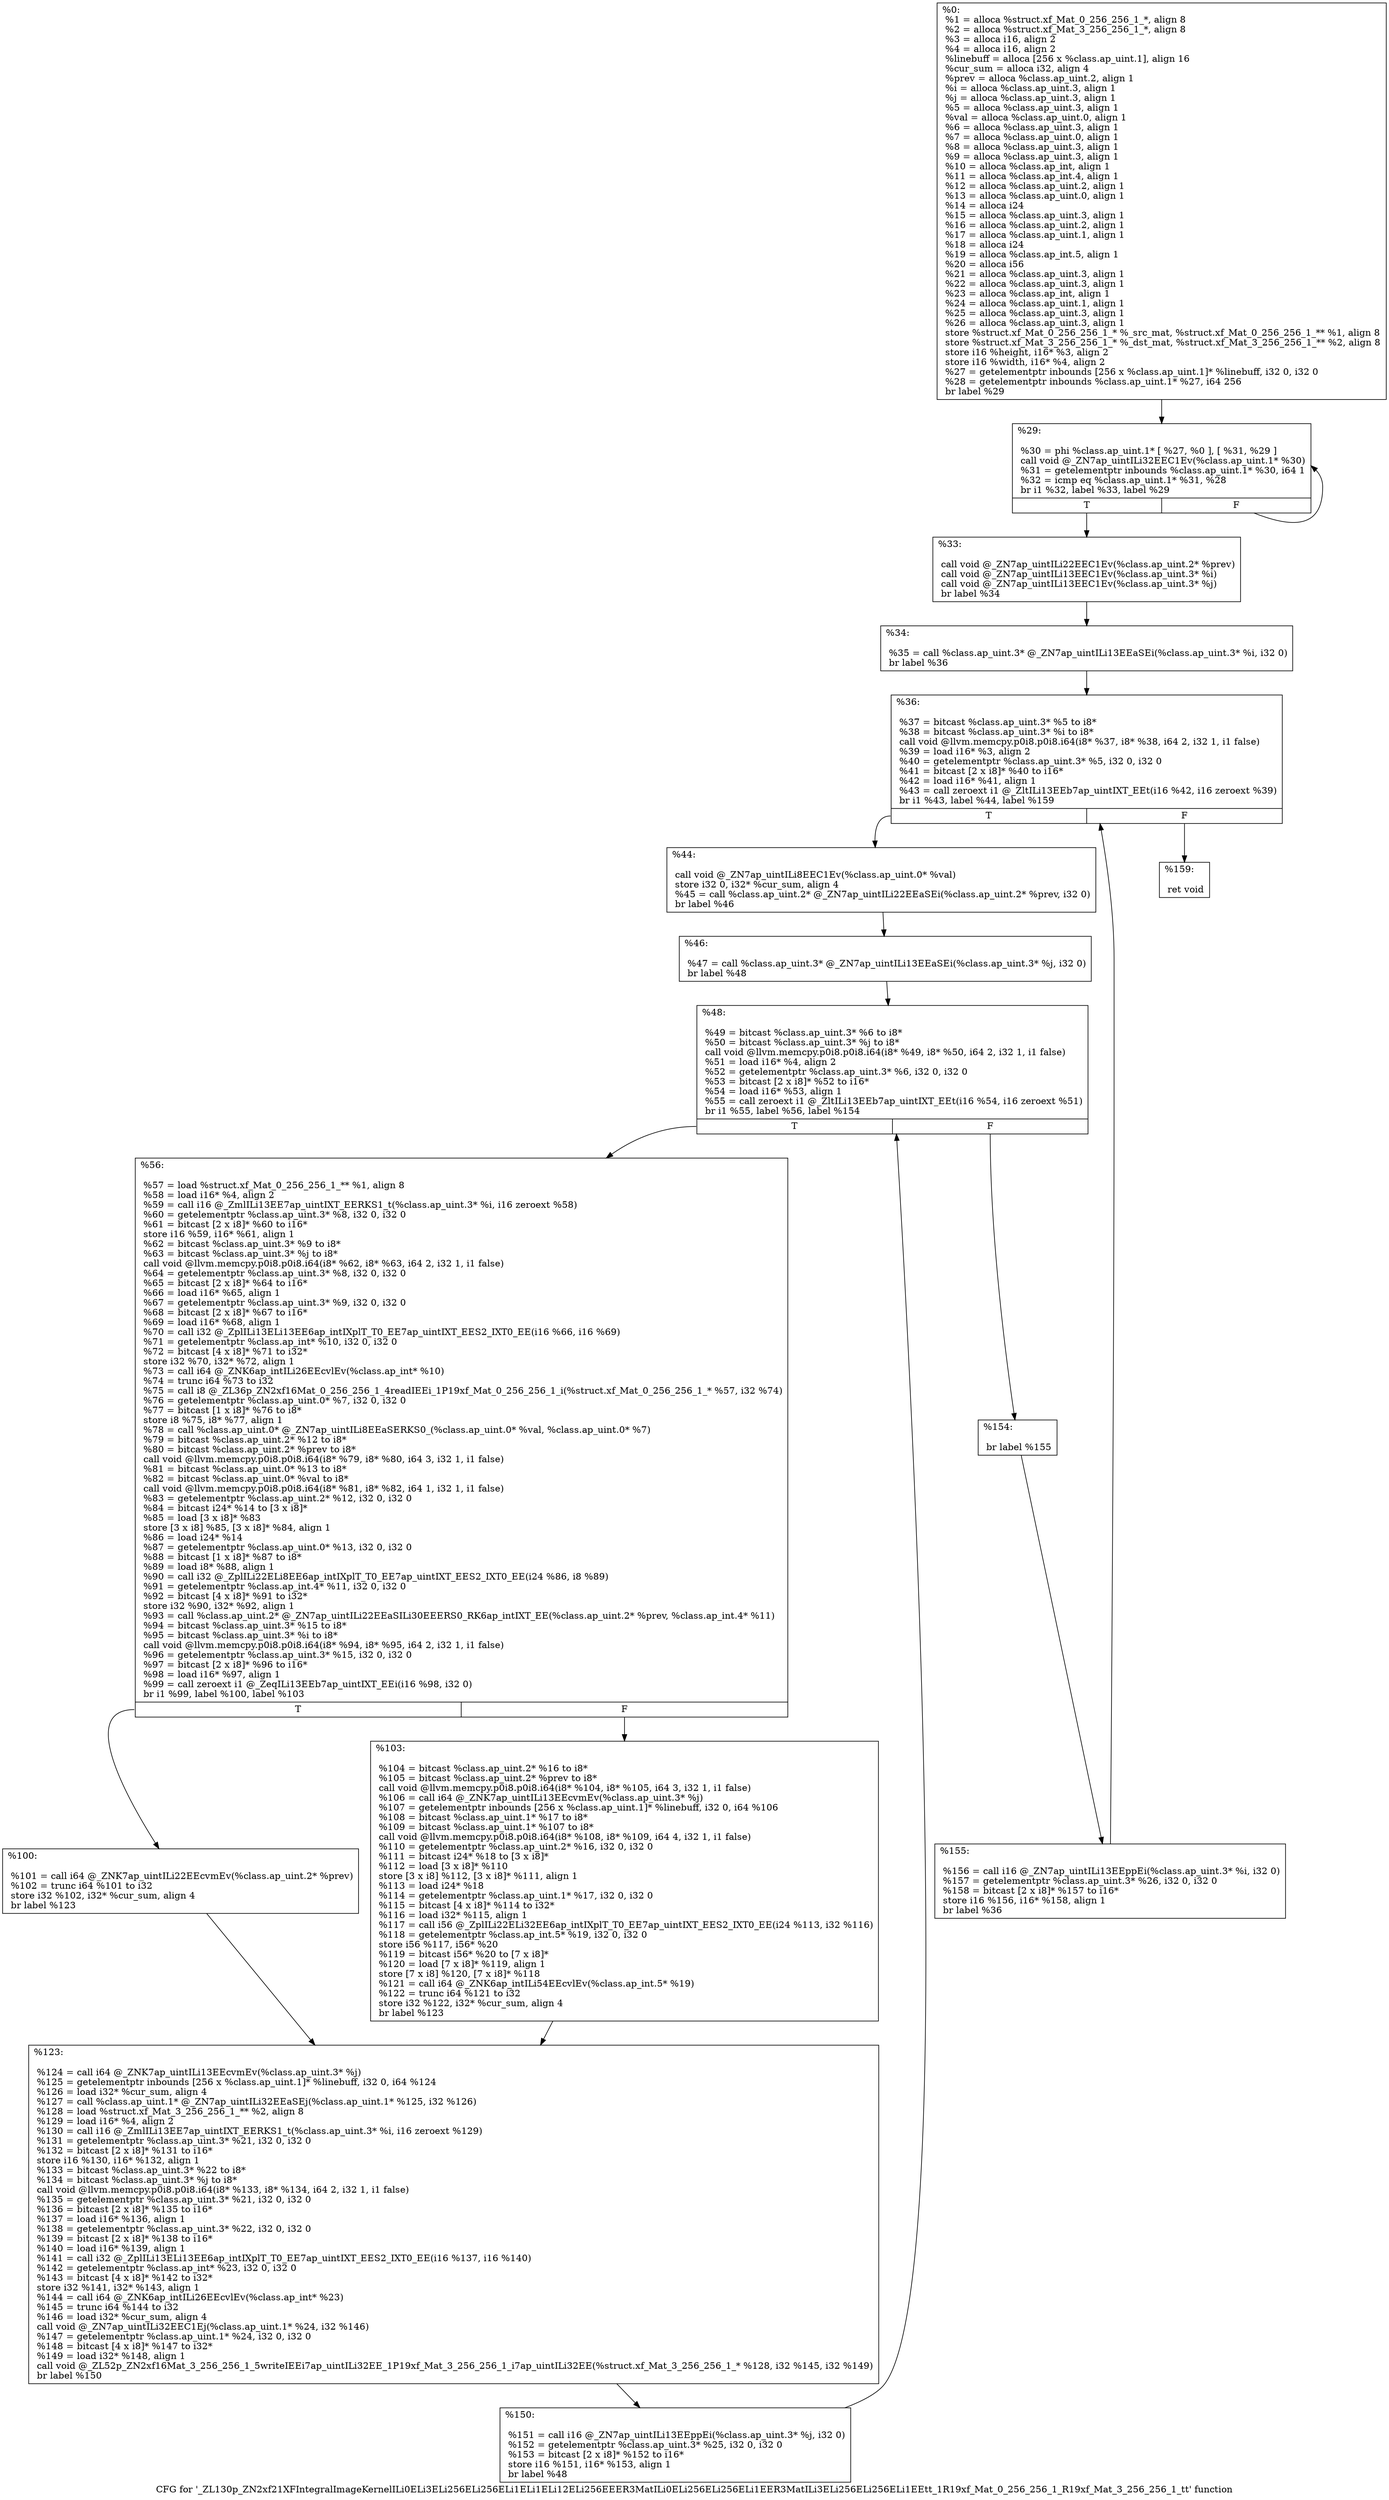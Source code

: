 digraph "CFG for '_ZL130p_ZN2xf21XFIntegralImageKernelILi0ELi3ELi256ELi256ELi1ELi1ELi12ELi256EEER3MatILi0ELi256ELi256ELi1EER3MatILi3ELi256ELi256ELi1EEtt_1R19xf_Mat_0_256_256_1_R19xf_Mat_3_256_256_1_tt' function" {
	label="CFG for '_ZL130p_ZN2xf21XFIntegralImageKernelILi0ELi3ELi256ELi256ELi1ELi1ELi12ELi256EEER3MatILi0ELi256ELi256ELi1EER3MatILi3ELi256ELi256ELi1EEtt_1R19xf_Mat_0_256_256_1_R19xf_Mat_3_256_256_1_tt' function";

	Node0x16bf8a0 [shape=record,label="{%0:\l  %1 = alloca %struct.xf_Mat_0_256_256_1_*, align 8\l  %2 = alloca %struct.xf_Mat_3_256_256_1_*, align 8\l  %3 = alloca i16, align 2\l  %4 = alloca i16, align 2\l  %linebuff = alloca [256 x %class.ap_uint.1], align 16\l  %cur_sum = alloca i32, align 4\l  %prev = alloca %class.ap_uint.2, align 1\l  %i = alloca %class.ap_uint.3, align 1\l  %j = alloca %class.ap_uint.3, align 1\l  %5 = alloca %class.ap_uint.3, align 1\l  %val = alloca %class.ap_uint.0, align 1\l  %6 = alloca %class.ap_uint.3, align 1\l  %7 = alloca %class.ap_uint.0, align 1\l  %8 = alloca %class.ap_uint.3, align 1\l  %9 = alloca %class.ap_uint.3, align 1\l  %10 = alloca %class.ap_int, align 1\l  %11 = alloca %class.ap_int.4, align 1\l  %12 = alloca %class.ap_uint.2, align 1\l  %13 = alloca %class.ap_uint.0, align 1\l  %14 = alloca i24\l  %15 = alloca %class.ap_uint.3, align 1\l  %16 = alloca %class.ap_uint.2, align 1\l  %17 = alloca %class.ap_uint.1, align 1\l  %18 = alloca i24\l  %19 = alloca %class.ap_int.5, align 1\l  %20 = alloca i56\l  %21 = alloca %class.ap_uint.3, align 1\l  %22 = alloca %class.ap_uint.3, align 1\l  %23 = alloca %class.ap_int, align 1\l  %24 = alloca %class.ap_uint.1, align 1\l  %25 = alloca %class.ap_uint.3, align 1\l  %26 = alloca %class.ap_uint.3, align 1\l  store %struct.xf_Mat_0_256_256_1_* %_src_mat, %struct.xf_Mat_0_256_256_1_** %1, align 8\l  store %struct.xf_Mat_3_256_256_1_* %_dst_mat, %struct.xf_Mat_3_256_256_1_** %2, align 8\l  store i16 %height, i16* %3, align 2\l  store i16 %width, i16* %4, align 2\l  %27 = getelementptr inbounds [256 x %class.ap_uint.1]* %linebuff, i32 0, i32 0\l  %28 = getelementptr inbounds %class.ap_uint.1* %27, i64 256\l  br label %29\l}"];
	Node0x16bf8a0 -> Node0x16c3620;
	Node0x16c3620 [shape=record,label="{%29:\l\l  %30 = phi %class.ap_uint.1* [ %27, %0 ], [ %31, %29 ]\l  call void @_ZN7ap_uintILi32EEC1Ev(%class.ap_uint.1* %30)\l  %31 = getelementptr inbounds %class.ap_uint.1* %30, i64 1\l  %32 = icmp eq %class.ap_uint.1* %31, %28\l  br i1 %32, label %33, label %29\l|{<s0>T|<s1>F}}"];
	Node0x16c3620:s0 -> Node0x16c84c0;
	Node0x16c3620:s1 -> Node0x16c3620;
	Node0x16c84c0 [shape=record,label="{%33:\l\l  call void @_ZN7ap_uintILi22EEC1Ev(%class.ap_uint.2* %prev)\l  call void @_ZN7ap_uintILi13EEC1Ev(%class.ap_uint.3* %i)\l  call void @_ZN7ap_uintILi13EEC1Ev(%class.ap_uint.3* %j)\l  br label %34\l}"];
	Node0x16c84c0 -> Node0x16c8960;
	Node0x16c8960 [shape=record,label="{%34:\l\l  %35 = call %class.ap_uint.3* @_ZN7ap_uintILi13EEaSEi(%class.ap_uint.3* %i, i32 0)\l  br label %36\l}"];
	Node0x16c8960 -> Node0x16c8c00;
	Node0x16c8c00 [shape=record,label="{%36:\l\l  %37 = bitcast %class.ap_uint.3* %5 to i8*\l  %38 = bitcast %class.ap_uint.3* %i to i8*\l  call void @llvm.memcpy.p0i8.p0i8.i64(i8* %37, i8* %38, i64 2, i32 1, i1 false)\l  %39 = load i16* %3, align 2\l  %40 = getelementptr %class.ap_uint.3* %5, i32 0, i32 0\l  %41 = bitcast [2 x i8]* %40 to i16*\l  %42 = load i16* %41, align 1\l  %43 = call zeroext i1 @_ZltILi13EEb7ap_uintIXT_EEt(i16 %42, i16 zeroext %39)\l  br i1 %43, label %44, label %159\l|{<s0>T|<s1>F}}"];
	Node0x16c8c00:s0 -> Node0x16c9310;
	Node0x16c8c00:s1 -> Node0x16c9370;
	Node0x16c9310 [shape=record,label="{%44:\l\l  call void @_ZN7ap_uintILi8EEC1Ev(%class.ap_uint.0* %val)\l  store i32 0, i32* %cur_sum, align 4\l  %45 = call %class.ap_uint.2* @_ZN7ap_uintILi22EEaSEi(%class.ap_uint.2* %prev, i32 0)\l  br label %46\l}"];
	Node0x16c9310 -> Node0x16c9870;
	Node0x16c9870 [shape=record,label="{%46:\l\l  %47 = call %class.ap_uint.3* @_ZN7ap_uintILi13EEaSEi(%class.ap_uint.3* %j, i32 0)\l  br label %48\l}"];
	Node0x16c9870 -> Node0x16c9a00;
	Node0x16c9a00 [shape=record,label="{%48:\l\l  %49 = bitcast %class.ap_uint.3* %6 to i8*\l  %50 = bitcast %class.ap_uint.3* %j to i8*\l  call void @llvm.memcpy.p0i8.p0i8.i64(i8* %49, i8* %50, i64 2, i32 1, i1 false)\l  %51 = load i16* %4, align 2\l  %52 = getelementptr %class.ap_uint.3* %6, i32 0, i32 0\l  %53 = bitcast [2 x i8]* %52 to i16*\l  %54 = load i16* %53, align 1\l  %55 = call zeroext i1 @_ZltILi13EEb7ap_uintIXT_EEt(i16 %54, i16 zeroext %51)\l  br i1 %55, label %56, label %154\l|{<s0>T|<s1>F}}"];
	Node0x16c9a00:s0 -> Node0x16c9fc0;
	Node0x16c9a00:s1 -> Node0x16ca020;
	Node0x16c9fc0 [shape=record,label="{%56:\l\l  %57 = load %struct.xf_Mat_0_256_256_1_** %1, align 8\l  %58 = load i16* %4, align 2\l  %59 = call i16 @_ZmlILi13EE7ap_uintIXT_EERKS1_t(%class.ap_uint.3* %i, i16 zeroext %58)\l  %60 = getelementptr %class.ap_uint.3* %8, i32 0, i32 0\l  %61 = bitcast [2 x i8]* %60 to i16*\l  store i16 %59, i16* %61, align 1\l  %62 = bitcast %class.ap_uint.3* %9 to i8*\l  %63 = bitcast %class.ap_uint.3* %j to i8*\l  call void @llvm.memcpy.p0i8.p0i8.i64(i8* %62, i8* %63, i64 2, i32 1, i1 false)\l  %64 = getelementptr %class.ap_uint.3* %8, i32 0, i32 0\l  %65 = bitcast [2 x i8]* %64 to i16*\l  %66 = load i16* %65, align 1\l  %67 = getelementptr %class.ap_uint.3* %9, i32 0, i32 0\l  %68 = bitcast [2 x i8]* %67 to i16*\l  %69 = load i16* %68, align 1\l  %70 = call i32 @_ZplILi13ELi13EE6ap_intIXplT_T0_EE7ap_uintIXT_EES2_IXT0_EE(i16 %66, i16 %69)\l  %71 = getelementptr %class.ap_int* %10, i32 0, i32 0\l  %72 = bitcast [4 x i8]* %71 to i32*\l  store i32 %70, i32* %72, align 1\l  %73 = call i64 @_ZNK6ap_intILi26EEcvlEv(%class.ap_int* %10)\l  %74 = trunc i64 %73 to i32\l  %75 = call i8 @_ZL36p_ZN2xf16Mat_0_256_256_1_4readIEEi_1P19xf_Mat_0_256_256_1_i(%struct.xf_Mat_0_256_256_1_* %57, i32 %74)\l  %76 = getelementptr %class.ap_uint.0* %7, i32 0, i32 0\l  %77 = bitcast [1 x i8]* %76 to i8*\l  store i8 %75, i8* %77, align 1\l  %78 = call %class.ap_uint.0* @_ZN7ap_uintILi8EEaSERKS0_(%class.ap_uint.0* %val, %class.ap_uint.0* %7)\l  %79 = bitcast %class.ap_uint.2* %12 to i8*\l  %80 = bitcast %class.ap_uint.2* %prev to i8*\l  call void @llvm.memcpy.p0i8.p0i8.i64(i8* %79, i8* %80, i64 3, i32 1, i1 false)\l  %81 = bitcast %class.ap_uint.0* %13 to i8*\l  %82 = bitcast %class.ap_uint.0* %val to i8*\l  call void @llvm.memcpy.p0i8.p0i8.i64(i8* %81, i8* %82, i64 1, i32 1, i1 false)\l  %83 = getelementptr %class.ap_uint.2* %12, i32 0, i32 0\l  %84 = bitcast i24* %14 to [3 x i8]*\l  %85 = load [3 x i8]* %83\l  store [3 x i8] %85, [3 x i8]* %84, align 1\l  %86 = load i24* %14\l  %87 = getelementptr %class.ap_uint.0* %13, i32 0, i32 0\l  %88 = bitcast [1 x i8]* %87 to i8*\l  %89 = load i8* %88, align 1\l  %90 = call i32 @_ZplILi22ELi8EE6ap_intIXplT_T0_EE7ap_uintIXT_EES2_IXT0_EE(i24 %86, i8 %89)\l  %91 = getelementptr %class.ap_int.4* %11, i32 0, i32 0\l  %92 = bitcast [4 x i8]* %91 to i32*\l  store i32 %90, i32* %92, align 1\l  %93 = call %class.ap_uint.2* @_ZN7ap_uintILi22EEaSILi30EEERS0_RK6ap_intIXT_EE(%class.ap_uint.2* %prev, %class.ap_int.4* %11)\l  %94 = bitcast %class.ap_uint.3* %15 to i8*\l  %95 = bitcast %class.ap_uint.3* %i to i8*\l  call void @llvm.memcpy.p0i8.p0i8.i64(i8* %94, i8* %95, i64 2, i32 1, i1 false)\l  %96 = getelementptr %class.ap_uint.3* %15, i32 0, i32 0\l  %97 = bitcast [2 x i8]* %96 to i16*\l  %98 = load i16* %97, align 1\l  %99 = call zeroext i1 @_ZeqILi13EEb7ap_uintIXT_EEi(i16 %98, i32 0)\l  br i1 %99, label %100, label %103\l|{<s0>T|<s1>F}}"];
	Node0x16c9fc0:s0 -> Node0x16cd3d0;
	Node0x16c9fc0:s1 -> Node0x16cd470;
	Node0x16cd3d0 [shape=record,label="{%100:\l\l  %101 = call i64 @_ZNK7ap_uintILi22EEcvmEv(%class.ap_uint.2* %prev)\l  %102 = trunc i64 %101 to i32\l  store i32 %102, i32* %cur_sum, align 4\l  br label %123\l}"];
	Node0x16cd3d0 -> Node0x16cd8e0;
	Node0x16cd470 [shape=record,label="{%103:\l\l  %104 = bitcast %class.ap_uint.2* %16 to i8*\l  %105 = bitcast %class.ap_uint.2* %prev to i8*\l  call void @llvm.memcpy.p0i8.p0i8.i64(i8* %104, i8* %105, i64 3, i32 1, i1 false)\l  %106 = call i64 @_ZNK7ap_uintILi13EEcvmEv(%class.ap_uint.3* %j)\l  %107 = getelementptr inbounds [256 x %class.ap_uint.1]* %linebuff, i32 0, i64 %106\l  %108 = bitcast %class.ap_uint.1* %17 to i8*\l  %109 = bitcast %class.ap_uint.1* %107 to i8*\l  call void @llvm.memcpy.p0i8.p0i8.i64(i8* %108, i8* %109, i64 4, i32 1, i1 false)\l  %110 = getelementptr %class.ap_uint.2* %16, i32 0, i32 0\l  %111 = bitcast i24* %18 to [3 x i8]*\l  %112 = load [3 x i8]* %110\l  store [3 x i8] %112, [3 x i8]* %111, align 1\l  %113 = load i24* %18\l  %114 = getelementptr %class.ap_uint.1* %17, i32 0, i32 0\l  %115 = bitcast [4 x i8]* %114 to i32*\l  %116 = load i32* %115, align 1\l  %117 = call i56 @_ZplILi22ELi32EE6ap_intIXplT_T0_EE7ap_uintIXT_EES2_IXT0_EE(i24 %113, i32 %116)\l  %118 = getelementptr %class.ap_int.5* %19, i32 0, i32 0\l  store i56 %117, i56* %20\l  %119 = bitcast i56* %20 to [7 x i8]*\l  %120 = load [7 x i8]* %119, align 1\l  store [7 x i8] %120, [7 x i8]* %118\l  %121 = call i64 @_ZNK6ap_intILi54EEcvlEv(%class.ap_int.5* %19)\l  %122 = trunc i64 %121 to i32\l  store i32 %122, i32* %cur_sum, align 4\l  br label %123\l}"];
	Node0x16cd470 -> Node0x16cd8e0;
	Node0x16cd8e0 [shape=record,label="{%123:\l\l  %124 = call i64 @_ZNK7ap_uintILi13EEcvmEv(%class.ap_uint.3* %j)\l  %125 = getelementptr inbounds [256 x %class.ap_uint.1]* %linebuff, i32 0, i64 %124\l  %126 = load i32* %cur_sum, align 4\l  %127 = call %class.ap_uint.1* @_ZN7ap_uintILi32EEaSEj(%class.ap_uint.1* %125, i32 %126)\l  %128 = load %struct.xf_Mat_3_256_256_1_** %2, align 8\l  %129 = load i16* %4, align 2\l  %130 = call i16 @_ZmlILi13EE7ap_uintIXT_EERKS1_t(%class.ap_uint.3* %i, i16 zeroext %129)\l  %131 = getelementptr %class.ap_uint.3* %21, i32 0, i32 0\l  %132 = bitcast [2 x i8]* %131 to i16*\l  store i16 %130, i16* %132, align 1\l  %133 = bitcast %class.ap_uint.3* %22 to i8*\l  %134 = bitcast %class.ap_uint.3* %j to i8*\l  call void @llvm.memcpy.p0i8.p0i8.i64(i8* %133, i8* %134, i64 2, i32 1, i1 false)\l  %135 = getelementptr %class.ap_uint.3* %21, i32 0, i32 0\l  %136 = bitcast [2 x i8]* %135 to i16*\l  %137 = load i16* %136, align 1\l  %138 = getelementptr %class.ap_uint.3* %22, i32 0, i32 0\l  %139 = bitcast [2 x i8]* %138 to i16*\l  %140 = load i16* %139, align 1\l  %141 = call i32 @_ZplILi13ELi13EE6ap_intIXplT_T0_EE7ap_uintIXT_EES2_IXT0_EE(i16 %137, i16 %140)\l  %142 = getelementptr %class.ap_int* %23, i32 0, i32 0\l  %143 = bitcast [4 x i8]* %142 to i32*\l  store i32 %141, i32* %143, align 1\l  %144 = call i64 @_ZNK6ap_intILi26EEcvlEv(%class.ap_int* %23)\l  %145 = trunc i64 %144 to i32\l  %146 = load i32* %cur_sum, align 4\l  call void @_ZN7ap_uintILi32EEC1Ej(%class.ap_uint.1* %24, i32 %146)\l  %147 = getelementptr %class.ap_uint.1* %24, i32 0, i32 0\l  %148 = bitcast [4 x i8]* %147 to i32*\l  %149 = load i32* %148, align 1\l  call void @_ZL52p_ZN2xf16Mat_3_256_256_1_5writeIEEi7ap_uintILi32EE_1P19xf_Mat_3_256_256_1_i7ap_uintILi32EE(%struct.xf_Mat_3_256_256_1_* %128, i32 %145, i32 %149)\l  br label %150\l}"];
	Node0x16cd8e0 -> Node0x16cfae0;
	Node0x16cfae0 [shape=record,label="{%150:\l\l  %151 = call i16 @_ZN7ap_uintILi13EEppEi(%class.ap_uint.3* %j, i32 0)\l  %152 = getelementptr %class.ap_uint.3* %25, i32 0, i32 0\l  %153 = bitcast [2 x i8]* %152 to i16*\l  store i16 %151, i16* %153, align 1\l  br label %48\l}"];
	Node0x16cfae0 -> Node0x16c9a00;
	Node0x16ca020 [shape=record,label="{%154:\l\l  br label %155\l}"];
	Node0x16ca020 -> Node0x16d1a70;
	Node0x16d1a70 [shape=record,label="{%155:\l\l  %156 = call i16 @_ZN7ap_uintILi13EEppEi(%class.ap_uint.3* %i, i32 0)\l  %157 = getelementptr %class.ap_uint.3* %26, i32 0, i32 0\l  %158 = bitcast [2 x i8]* %157 to i16*\l  store i16 %156, i16* %158, align 1\l  br label %36\l}"];
	Node0x16d1a70 -> Node0x16c8c00;
	Node0x16c9370 [shape=record,label="{%159:\l\l  ret void\l}"];
}
